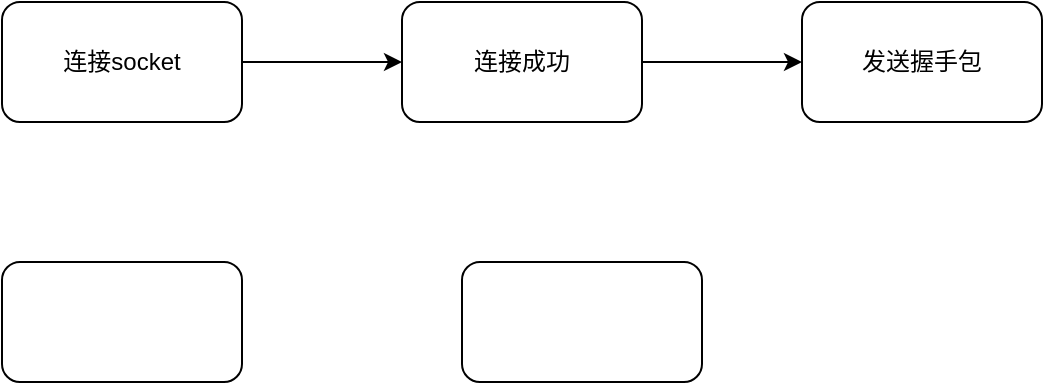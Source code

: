 <mxfile version="14.1.7" type="device"><diagram id="95me-2GbgzC3qcQnyg_D" name="第 1 页"><mxGraphModel dx="732" dy="423" grid="1" gridSize="10" guides="1" tooltips="1" connect="1" arrows="1" fold="1" page="1" pageScale="1" pageWidth="850" pageHeight="1100" math="0" shadow="0"><root><mxCell id="0"/><mxCell id="1" parent="0"/><mxCell id="Mm4CvlAMligP119ssw3P-3" value="" style="edgeStyle=orthogonalEdgeStyle;rounded=0;orthogonalLoop=1;jettySize=auto;html=1;" edge="1" parent="1" source="2" target="Mm4CvlAMligP119ssw3P-2"><mxGeometry relative="1" as="geometry"/></mxCell><mxCell id="2" value="连接socket" style="rounded=1;whiteSpace=wrap;html=1;" parent="1" vertex="1"><mxGeometry x="30" y="70" width="120" height="60" as="geometry"/></mxCell><mxCell id="Mm4CvlAMligP119ssw3P-5" value="" style="edgeStyle=orthogonalEdgeStyle;rounded=0;orthogonalLoop=1;jettySize=auto;html=1;" edge="1" parent="1" source="Mm4CvlAMligP119ssw3P-2" target="Mm4CvlAMligP119ssw3P-4"><mxGeometry relative="1" as="geometry"/></mxCell><mxCell id="Mm4CvlAMligP119ssw3P-2" value="连接成功" style="whiteSpace=wrap;html=1;rounded=1;" vertex="1" parent="1"><mxGeometry x="230" y="70" width="120" height="60" as="geometry"/></mxCell><mxCell id="Mm4CvlAMligP119ssw3P-4" value="发送握手包" style="whiteSpace=wrap;html=1;rounded=1;" vertex="1" parent="1"><mxGeometry x="430" y="70" width="120" height="60" as="geometry"/></mxCell><mxCell id="Mm4CvlAMligP119ssw3P-6" value="" style="rounded=1;whiteSpace=wrap;html=1;" vertex="1" parent="1"><mxGeometry x="30" y="200" width="120" height="60" as="geometry"/></mxCell><mxCell id="Mm4CvlAMligP119ssw3P-7" value="" style="rounded=1;whiteSpace=wrap;html=1;" vertex="1" parent="1"><mxGeometry x="260" y="200" width="120" height="60" as="geometry"/></mxCell></root></mxGraphModel></diagram></mxfile>